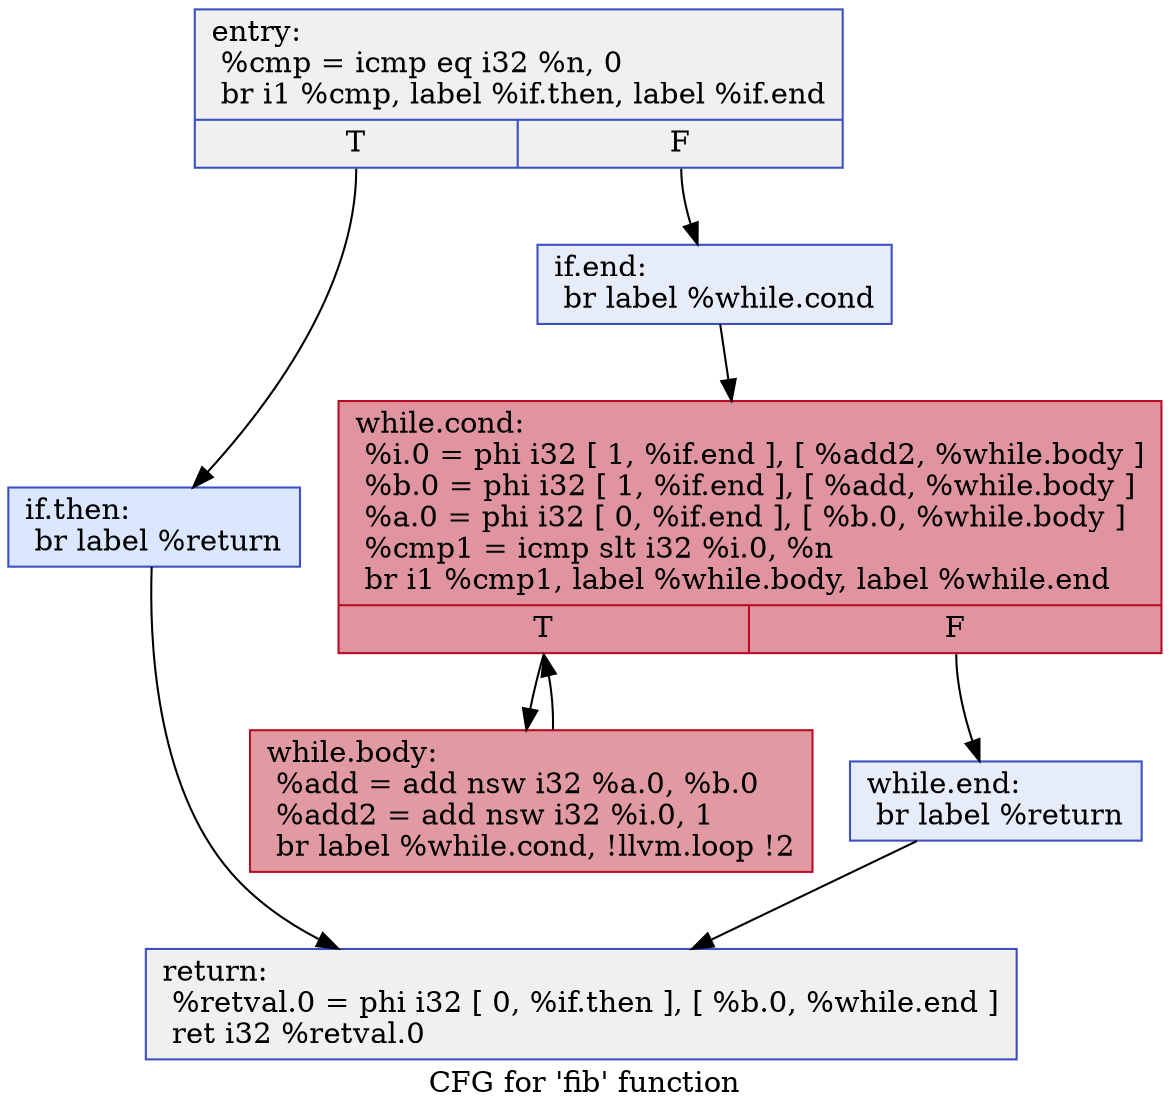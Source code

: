 digraph "CFG for 'fib' function" {
	label="CFG for 'fib' function";

	Node0x555a019a4900 [shape=record,color="#3d50c3ff", style=filled, fillcolor="#dedcdb70",label="{entry:\l  %cmp = icmp eq i32 %n, 0\l  br i1 %cmp, label %if.then, label %if.end\l|{<s0>T|<s1>F}}"];
	Node0x555a019a4900:s0 -> Node0x555a019a66e0;
	Node0x555a019a4900:s1 -> Node0x555a019a6750;
	Node0x555a019a66e0 [shape=record,color="#3d50c3ff", style=filled, fillcolor="#aec9fc70",label="{if.then:                                          \l  br label %return\l}"];
	Node0x555a019a66e0 -> Node0x555a019a68d0;
	Node0x555a019a6750 [shape=record,color="#3d50c3ff", style=filled, fillcolor="#c7d7f070",label="{if.end:                                           \l  br label %while.cond\l}"];
	Node0x555a019a6750 -> Node0x555a019a69b0;
	Node0x555a019a69b0 [shape=record,color="#b70d28ff", style=filled, fillcolor="#b70d2870",label="{while.cond:                                       \l  %i.0 = phi i32 [ 1, %if.end ], [ %add2, %while.body ]\l  %b.0 = phi i32 [ 1, %if.end ], [ %add, %while.body ]\l  %a.0 = phi i32 [ 0, %if.end ], [ %b.0, %while.body ]\l  %cmp1 = icmp slt i32 %i.0, %n\l  br i1 %cmp1, label %while.body, label %while.end\l|{<s0>T|<s1>F}}"];
	Node0x555a019a69b0:s0 -> Node0x555a019a6b20;
	Node0x555a019a69b0:s1 -> Node0x555a019a6f40;
	Node0x555a019a6b20 [shape=record,color="#b70d28ff", style=filled, fillcolor="#bb1b2c70",label="{while.body:                                       \l  %add = add nsw i32 %a.0, %b.0\l  %add2 = add nsw i32 %i.0, 1\l  br label %while.cond, !llvm.loop !2\l}"];
	Node0x555a019a6b20 -> Node0x555a019a69b0;
	Node0x555a019a6f40 [shape=record,color="#3d50c3ff", style=filled, fillcolor="#c7d7f070",label="{while.end:                                        \l  br label %return\l}"];
	Node0x555a019a6f40 -> Node0x555a019a68d0;
	Node0x555a019a68d0 [shape=record,color="#3d50c3ff", style=filled, fillcolor="#dedcdb70",label="{return:                                           \l  %retval.0 = phi i32 [ 0, %if.then ], [ %b.0, %while.end ]\l  ret i32 %retval.0\l}"];
}
